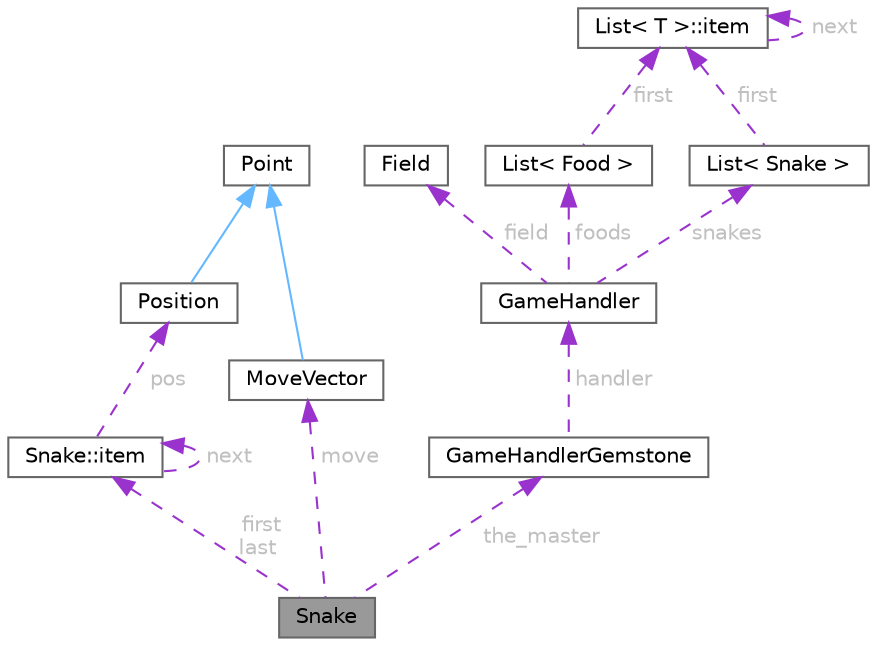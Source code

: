 digraph "Snake"
{
 // LATEX_PDF_SIZE
  bgcolor="transparent";
  edge [fontname=Helvetica,fontsize=10,labelfontname=Helvetica,labelfontsize=10];
  node [fontname=Helvetica,fontsize=10,shape=box,height=0.2,width=0.4];
  Node1 [id="Node000001",label="Snake",height=0.2,width=0.4,color="gray40", fillcolor="grey60", style="filled", fontcolor="black",tooltip="Класс для представления змеи в игре."];
  Node2 -> Node1 [id="edge1_Node000001_Node000002",dir="back",color="darkorchid3",style="dashed",tooltip=" ",label=" first\nlast",fontcolor="grey" ];
  Node2 [id="Node000002",label="Snake::item",height=0.2,width=0.4,color="gray40", fillcolor="white", style="filled",URL="$struct_snake_1_1item.html",tooltip="Структура для представления элементов змеи."];
  Node3 -> Node2 [id="edge2_Node000002_Node000003",dir="back",color="darkorchid3",style="dashed",tooltip=" ",label=" pos",fontcolor="grey" ];
  Node3 [id="Node000003",label="Position",height=0.2,width=0.4,color="gray40", fillcolor="white", style="filled",URL="$class_position.html",tooltip="Класс позиции."];
  Node4 -> Node3 [id="edge3_Node000003_Node000004",dir="back",color="steelblue1",style="solid",tooltip=" "];
  Node4 [id="Node000004",label="Point",height=0.2,width=0.4,color="gray40", fillcolor="white", style="filled",URL="$class_point.html",tooltip="Класс точки на плоскости."];
  Node2 -> Node2 [id="edge4_Node000002_Node000002",dir="back",color="darkorchid3",style="dashed",tooltip=" ",label=" next",fontcolor="grey" ];
  Node5 -> Node1 [id="edge5_Node000001_Node000005",dir="back",color="darkorchid3",style="dashed",tooltip=" ",label=" move",fontcolor="grey" ];
  Node5 [id="Node000005",label="MoveVector",height=0.2,width=0.4,color="gray40", fillcolor="white", style="filled",URL="$class_move_vector.html",tooltip="Класс вектора движения."];
  Node4 -> Node5 [id="edge6_Node000005_Node000004",dir="back",color="steelblue1",style="solid",tooltip=" "];
  Node6 -> Node1 [id="edge7_Node000001_Node000006",dir="back",color="darkorchid3",style="dashed",tooltip=" ",label=" the_master",fontcolor="grey" ];
  Node6 [id="Node000006",label="GameHandlerGemstone",height=0.2,width=0.4,color="gray40", fillcolor="white", style="filled",URL="$class_game_handler_gemstone.html",tooltip="Класс, представляющий обработчик"];
  Node7 -> Node6 [id="edge8_Node000006_Node000007",dir="back",color="darkorchid3",style="dashed",tooltip=" ",label=" handler",fontcolor="grey" ];
  Node7 [id="Node000007",label="GameHandler",height=0.2,width=0.4,color="gray40", fillcolor="white", style="filled",URL="$class_game_handler.html",tooltip="GameHandler класс реализует основную логику игры"];
  Node8 -> Node7 [id="edge9_Node000007_Node000008",dir="back",color="darkorchid3",style="dashed",tooltip=" ",label=" field",fontcolor="grey" ];
  Node8 [id="Node000008",label="Field",height=0.2,width=0.4,color="gray40", fillcolor="white", style="filled",URL="$class_field.html",tooltip="Класс, представляющий игровое поле."];
  Node9 -> Node7 [id="edge10_Node000007_Node000009",dir="back",color="darkorchid3",style="dashed",tooltip=" ",label=" foods",fontcolor="grey" ];
  Node9 [id="Node000009",label="List\< Food \>",height=0.2,width=0.4,color="gray40", fillcolor="white", style="filled",URL="$class_list.html",tooltip=" "];
  Node10 -> Node9 [id="edge11_Node000009_Node000010",dir="back",color="darkorchid3",style="dashed",tooltip=" ",label=" first",fontcolor="grey" ];
  Node10 [id="Node000010",label="List\< T \>::item",height=0.2,width=0.4,color="gray40", fillcolor="white", style="filled",URL="$struct_list_1_1item.html",tooltip=" "];
  Node10 -> Node10 [id="edge12_Node000010_Node000010",dir="back",color="darkorchid3",style="dashed",tooltip=" ",label=" next",fontcolor="grey" ];
  Node11 -> Node7 [id="edge13_Node000007_Node000011",dir="back",color="darkorchid3",style="dashed",tooltip=" ",label=" snakes",fontcolor="grey" ];
  Node11 [id="Node000011",label="List\< Snake \>",height=0.2,width=0.4,color="gray40", fillcolor="white", style="filled",URL="$class_list.html",tooltip=" "];
  Node10 -> Node11 [id="edge14_Node000011_Node000010",dir="back",color="darkorchid3",style="dashed",tooltip=" ",label=" first",fontcolor="grey" ];
}

